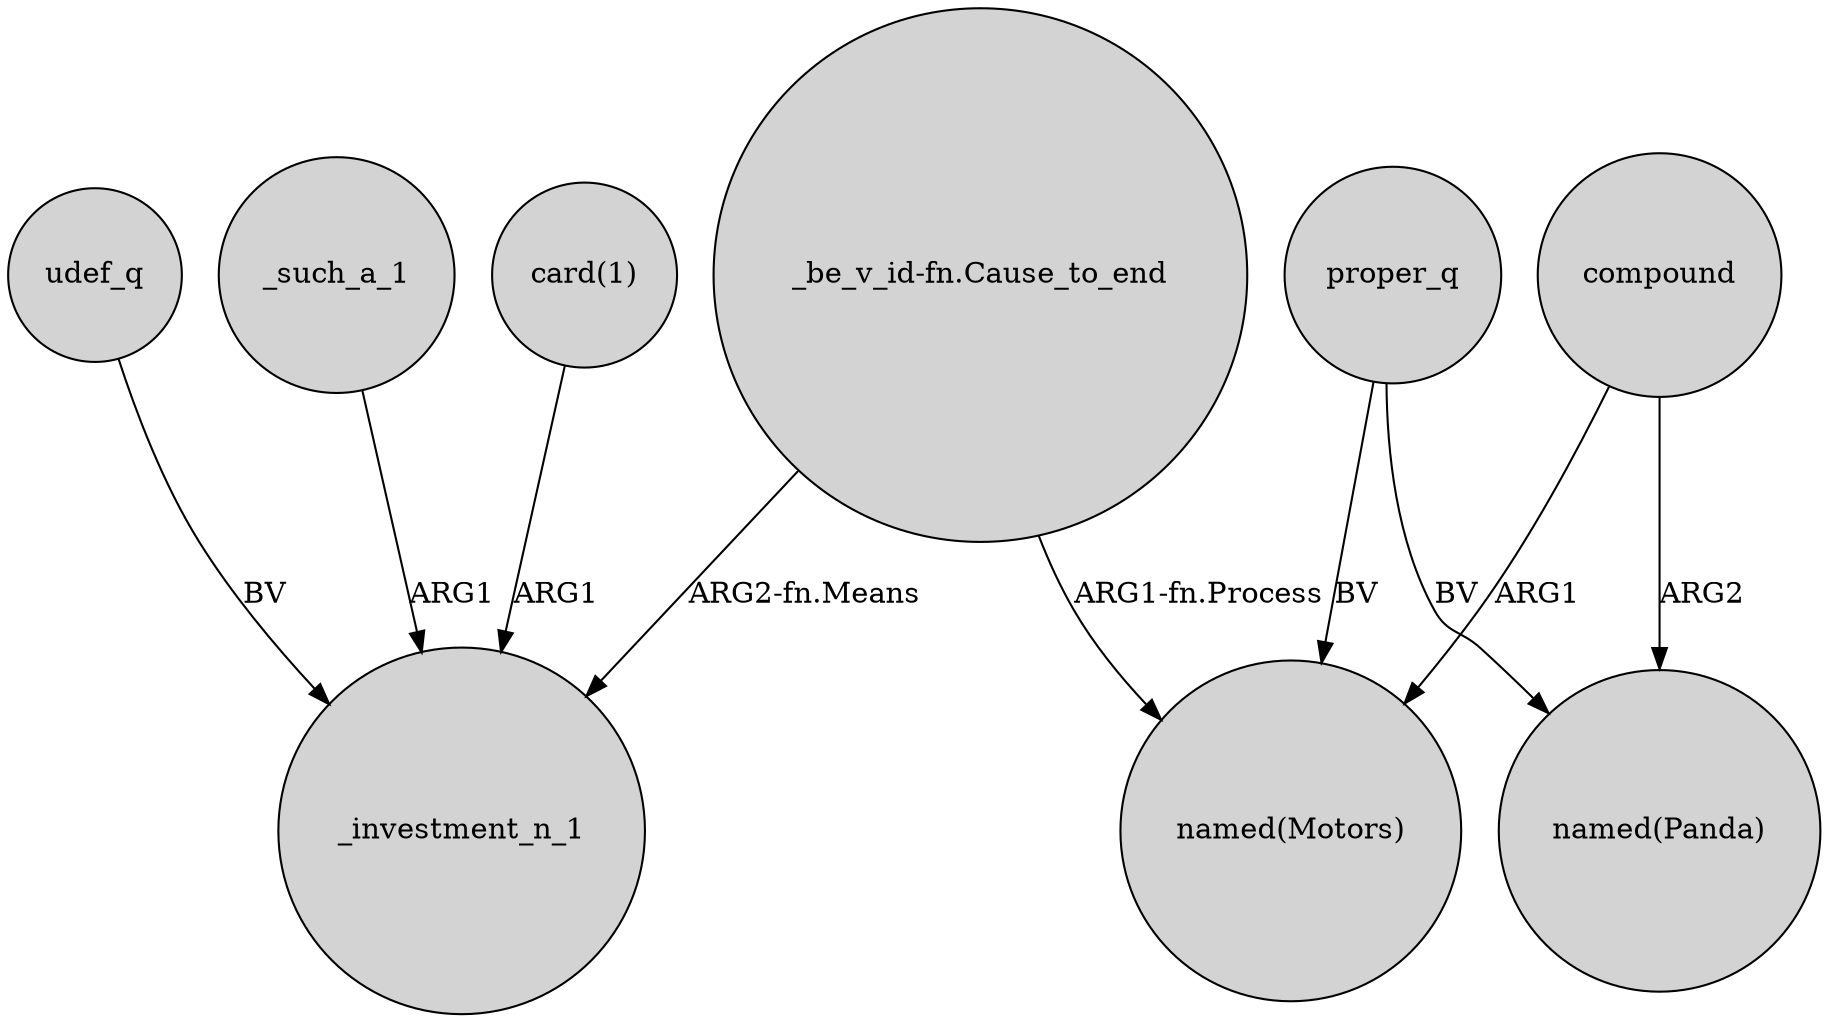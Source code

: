 digraph {
	node [shape=circle style=filled]
	"card(1)" -> _investment_n_1 [label=ARG1]
	proper_q -> "named(Panda)" [label=BV]
	"_be_v_id-fn.Cause_to_end" -> "named(Motors)" [label="ARG1-fn.Process"]
	proper_q -> "named(Motors)" [label=BV]
	udef_q -> _investment_n_1 [label=BV]
	_such_a_1 -> _investment_n_1 [label=ARG1]
	compound -> "named(Motors)" [label=ARG1]
	"_be_v_id-fn.Cause_to_end" -> _investment_n_1 [label="ARG2-fn.Means"]
	compound -> "named(Panda)" [label=ARG2]
}
